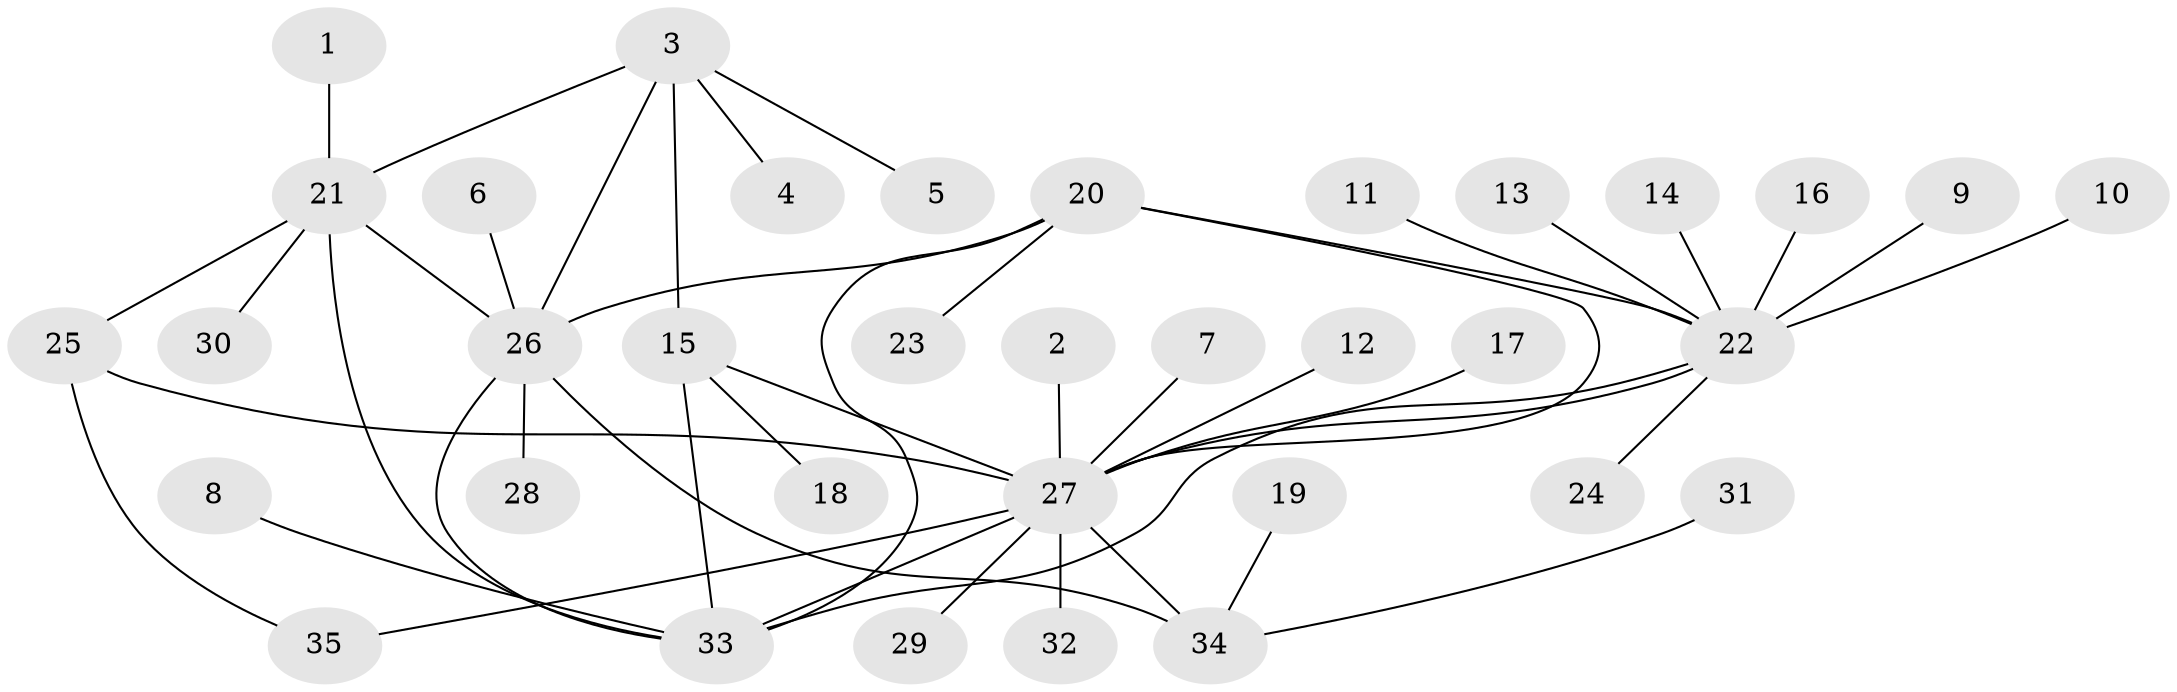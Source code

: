 // original degree distribution, {5: 0.09090909090909091, 9: 0.015151515151515152, 7: 0.030303030303030304, 8: 0.015151515151515152, 4: 0.030303030303030304, 11: 0.015151515151515152, 6: 0.030303030303030304, 1: 0.5303030303030303, 2: 0.16666666666666666, 3: 0.07575757575757576}
// Generated by graph-tools (version 1.1) at 2025/50/03/09/25 03:50:28]
// undirected, 35 vertices, 45 edges
graph export_dot {
graph [start="1"]
  node [color=gray90,style=filled];
  1;
  2;
  3;
  4;
  5;
  6;
  7;
  8;
  9;
  10;
  11;
  12;
  13;
  14;
  15;
  16;
  17;
  18;
  19;
  20;
  21;
  22;
  23;
  24;
  25;
  26;
  27;
  28;
  29;
  30;
  31;
  32;
  33;
  34;
  35;
  1 -- 21 [weight=1.0];
  2 -- 27 [weight=1.0];
  3 -- 4 [weight=1.0];
  3 -- 5 [weight=1.0];
  3 -- 15 [weight=2.0];
  3 -- 21 [weight=1.0];
  3 -- 26 [weight=1.0];
  6 -- 26 [weight=1.0];
  7 -- 27 [weight=1.0];
  8 -- 33 [weight=1.0];
  9 -- 22 [weight=1.0];
  10 -- 22 [weight=1.0];
  11 -- 22 [weight=1.0];
  12 -- 27 [weight=1.0];
  13 -- 22 [weight=1.0];
  14 -- 22 [weight=1.0];
  15 -- 18 [weight=1.0];
  15 -- 27 [weight=2.0];
  15 -- 33 [weight=1.0];
  16 -- 22 [weight=1.0];
  17 -- 27 [weight=1.0];
  19 -- 34 [weight=1.0];
  20 -- 22 [weight=1.0];
  20 -- 23 [weight=1.0];
  20 -- 26 [weight=2.0];
  20 -- 27 [weight=1.0];
  20 -- 33 [weight=1.0];
  21 -- 25 [weight=1.0];
  21 -- 26 [weight=1.0];
  21 -- 30 [weight=1.0];
  21 -- 33 [weight=2.0];
  22 -- 24 [weight=1.0];
  22 -- 27 [weight=1.0];
  22 -- 33 [weight=1.0];
  25 -- 27 [weight=1.0];
  25 -- 35 [weight=1.0];
  26 -- 28 [weight=1.0];
  26 -- 33 [weight=1.0];
  26 -- 34 [weight=1.0];
  27 -- 29 [weight=1.0];
  27 -- 32 [weight=1.0];
  27 -- 33 [weight=2.0];
  27 -- 34 [weight=2.0];
  27 -- 35 [weight=1.0];
  31 -- 34 [weight=1.0];
}
